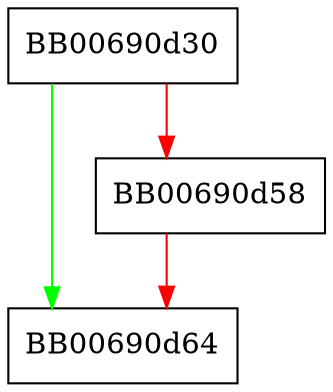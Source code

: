 digraph sm2_newctx {
  node [shape="box"];
  graph [splines=ortho];
  BB00690d30 -> BB00690d64 [color="green"];
  BB00690d30 -> BB00690d58 [color="red"];
  BB00690d58 -> BB00690d64 [color="red"];
}
